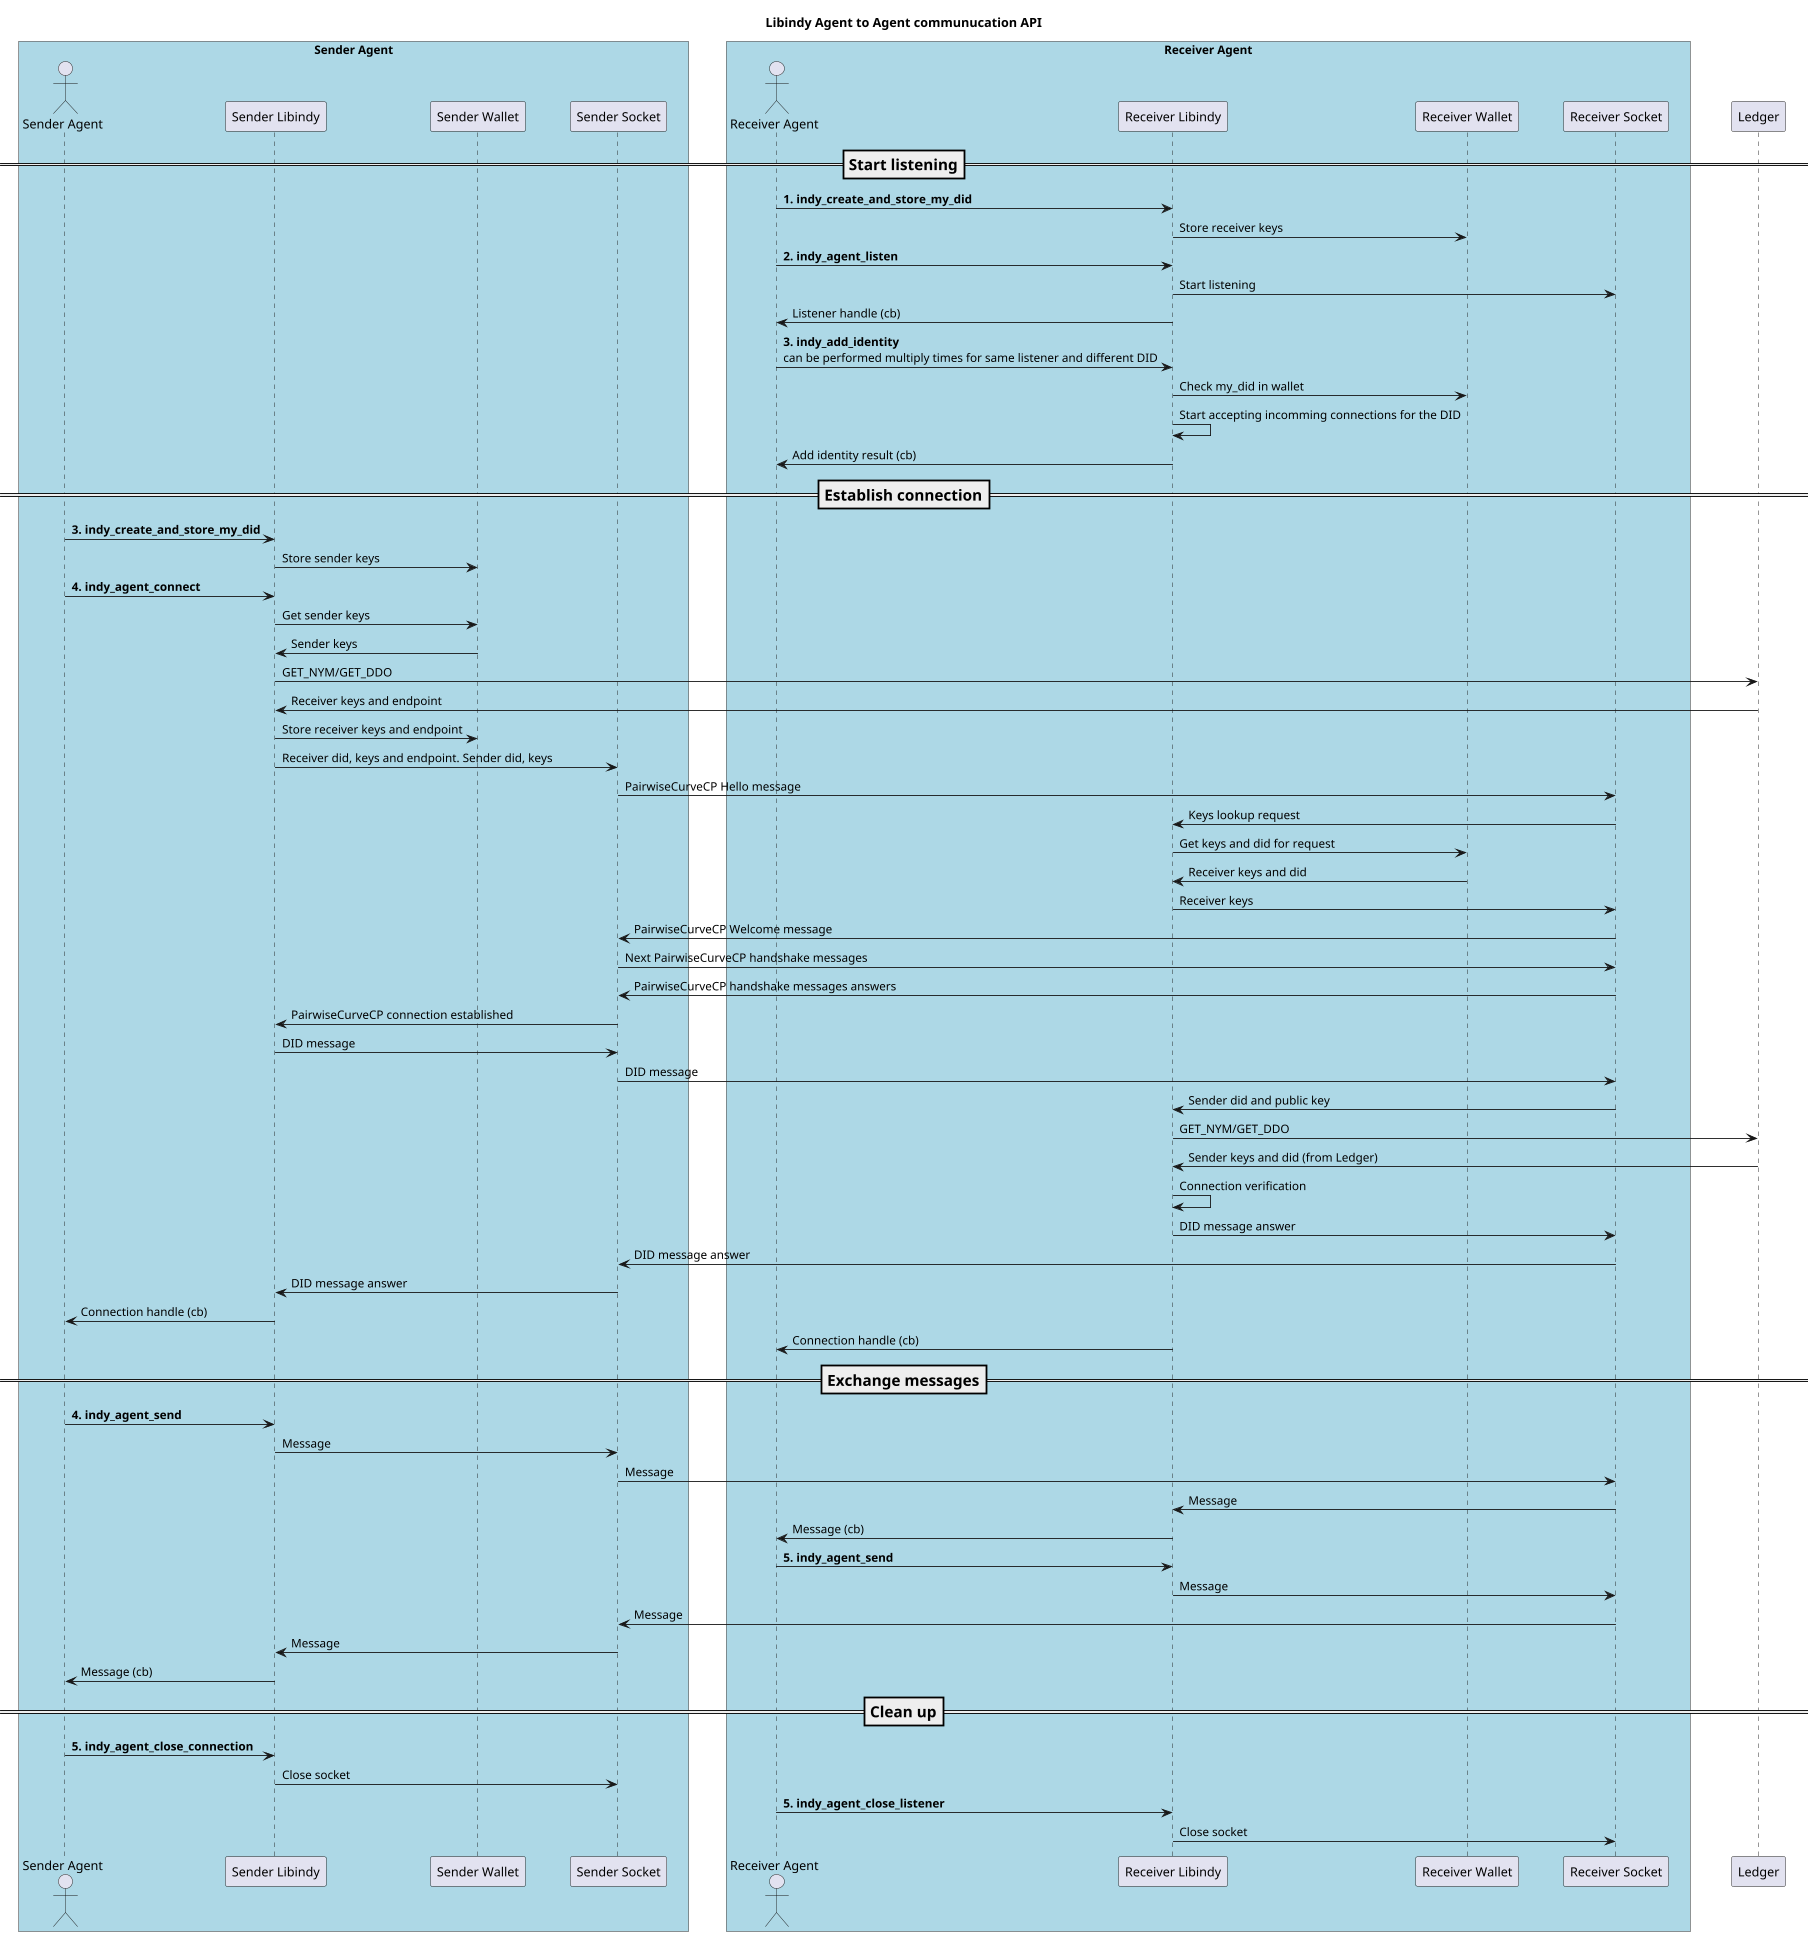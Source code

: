 @startuml
skinparam ParticipantPadding 20
skinparam BoxPadding 20

title Libindy Agent to Agent communucation API
scale 0.9

box "Sender Agent" #LightBlue
actor "Sender Agent" as SA
participant "Sender Libindy" as SL
participant "Sender Wallet" as SW
participant "Sender Socket" as SS
endbox

box "Receiver Agent" #LightBlue
actor "Receiver Agent" as RA
participant "Receiver Libindy" as RL
participant "Receiver Wallet" as RW
participant "Receiver Socket" as RS
endbox

participant "Ledger" as L

=== Start listening ==

RA -> RL: <b>1. indy_create_and_store_my_did
RL -> RW: Store receiver keys

RA -> RL: <b>2. indy_agent_listen
RL -> RS: Start listening
RL -> RA: Listener handle (cb)

RA -> RL: <b>3. indy_add_identity \ncan be performed multiply times for same listener and different DID
RL -> RW: Check my_did in wallet
RL -> RL: Start accepting incomming connections for the DID
RL -> RA: Add identity result (cb)

=== Establish connection ==

SA -> SL: <b>3. indy_create_and_store_my_did
SL -> SW: Store sender keys

SA -> SL: <b>4. indy_agent_connect
SL -> SW: Get sender keys
SW -> SL: Sender keys
SL -> L: GET_NYM/GET_DDO
L -> SL: Receiver keys and endpoint
SL -> SW: Store receiver keys and endpoint

SL -> SS: Receiver did, keys and endpoint. Sender did, keys

SS -> RS: PairwiseCurveCP Hello message
RS -> RL: Keys lookup request
RL -> RW: Get keys and did for request
RW -> RL: Receiver keys and did
RL -> RS: Receiver keys
RS -> SS: PairwiseCurveCP Welcome message

SS -> RS: Next PairwiseCurveCP handshake messages
RS -> SS: PairwiseCurveCP handshake messages answers

SS -> SL: PairwiseCurveCP connection established

SL -> SS: DID message
SS -> RS: DID message
RS -> RL: Sender did and public key
RL -> L: GET_NYM/GET_DDO
L -> RL: Sender keys and did (from Ledger)
RL -> RL: Connection verification
RL -> RS: DID message answer
RS -> SS: DID message answer
SS -> SL: DID message answer
SL -> SA: Connection handle (cb)
RL -> RA: Connection handle (cb)

=== Exchange messages ==

SA -> SL: <b>4. indy_agent_send
SL -> SS: Message
SS -> RS: Message
RS -> RL: Message
RL -> RA: Message (cb)

RA -> RL: <b>5. indy_agent_send
RL -> RS: Message
RS -> SS: Message
SS -> SL: Message
SL -> SA: Message (cb)

=== Clean up ==

SA -> SL:  <b>5. indy_agent_close_connection
SL -> SS: Close socket

RA -> RL: <b>5. indy_agent_close_listener
RL -> RS: Close socket

@enduml
